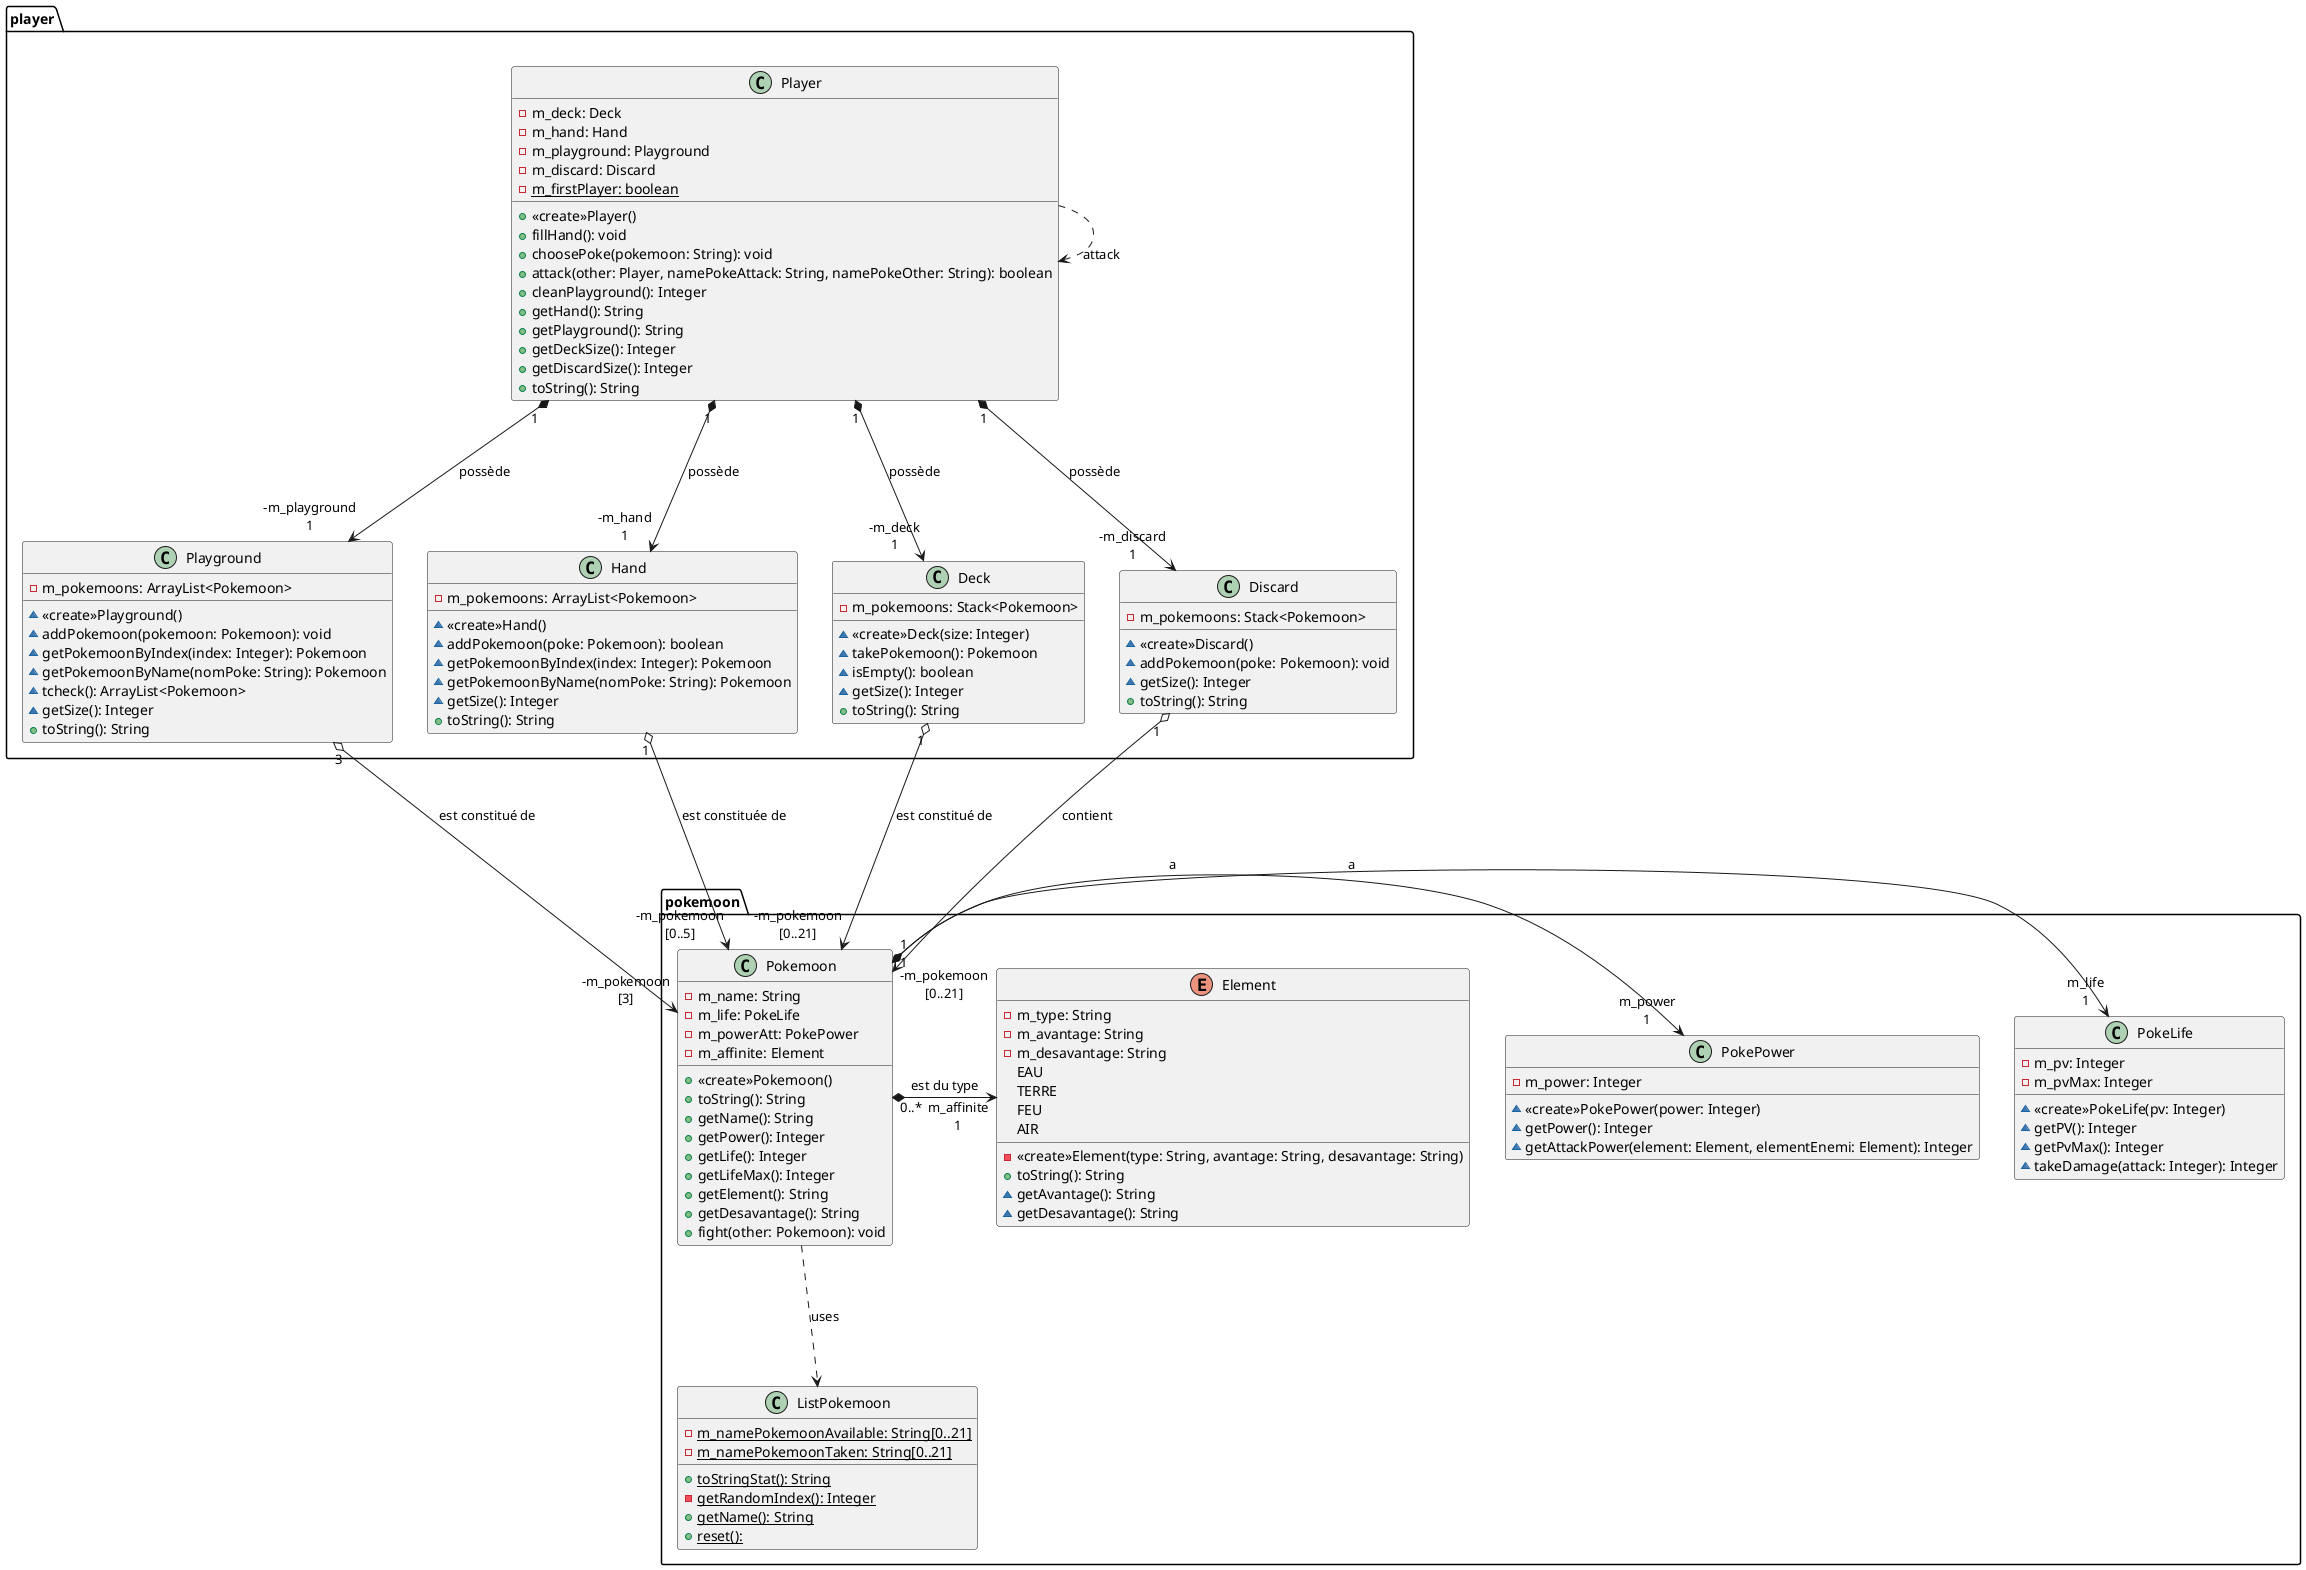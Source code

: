 @startuml

package player{

   class Player{
       -m_deck: Deck
       -m_hand: Hand
       -m_playground: Playground
       -m_discard: Discard
       -{static}m_firstPlayer: boolean
       +«create»Player()
       +fillHand(): void
       +choosePoke(pokemoon: String): void
       +attack(other: Player, namePokeAttack: String, namePokeOther: String): boolean
       +cleanPlayground(): Integer
       +getHand(): String
       +getPlayground(): String
       +getDeckSize(): Integer
       +getDiscardSize(): Integer
       +toString(): String
   }

   class Playground{
          -m_pokemoons: ArrayList<Pokemoon>
          ~«create»Playground()
          ~addPokemoon(pokemoon: Pokemoon): void
          ~getPokemoonByIndex(index: Integer): Pokemoon
          ~getPokemoonByName(nomPoke: String): Pokemoon
          ~tcheck(): ArrayList<Pokemoon>
          ~getSize(): Integer
          +toString(): String
   }

   class Hand{
       -m_pokemoons: ArrayList<Pokemoon>
       ~«create»Hand()
       ~addPokemoon(poke: Pokemoon): boolean
       ~getPokemoonByIndex(index: Integer): Pokemoon
       ~getPokemoonByName(nomPoke: String): Pokemoon
       ~getSize(): Integer
       +toString(): String
   }

   class Deck{
       -m_pokemoons: Stack<Pokemoon>
       ~«create»Deck(size: Integer)
       ~takePokemoon(): Pokemoon
       ~isEmpty(): boolean
       ~getSize(): Integer
       +toString(): String
   }

   class Discard{
       -m_pokemoons: Stack<Pokemoon>
       ~«create»Discard()
       ~addPokemoon(poke: Pokemoon): void
       ~getSize(): Integer
       +toString(): String
   }
}

package pokemoon{
    enum Element{
        -m_type: String
        -m_avantage: String
        -m_desavantage: String
        EAU
        TERRE
        FEU
        AIR
        -«create»Element(type: String, avantage: String, desavantage: String)
        +toString(): String
        ~getAvantage(): String
        ~getDesavantage(): String
    }

    class ListPokemoon{
        -{static}m_namePokemoonAvailable: String[0..21]
        -{static}m_namePokemoonTaken: String[0..21]
        +{static}toStringStat(): String
        -{static}getRandomIndex(): Integer
        +{static}getName(): String
        +{static}reset():
    }

    class PokeLife{
        -m_pv: Integer
        -m_pvMax: Integer
        ~«create»PokeLife(pv: Integer)
        ~getPV(): Integer
        ~getPvMax(): Integer
        ~takeDamage(attack: Integer): Integer
    }

    class PokePower{
        -m_power: Integer
        ~«create»PokePower(power: Integer)
        ~getPower(): Integer
        ~getAttackPower(element: Element, elementEnemi: Element): Integer
    }

    class Pokemoon{
        -m_name: String
        -m_life: PokeLife
        -m_powerAtt: PokePower
        -m_affinite: Element
        +«create»Pokemoon()
        +toString(): String
        +getName(): String
        +getPower(): Integer
        +getLife(): Integer
        +getLifeMax(): Integer
        +getElement(): String
        +getDesavantage(): String
        +fight(other: Pokemoon): void
    }

    Pokemoon "1" *-> "m_life\n1" PokeLife : a
    Pokemoon "1" *-> "m_power\n1" PokePower : a
    Pokemoon "0..*" *-> "m_affinite\n1" Element : est du type

}

Player -[dashed]-->"     attack"Player
Player "1" *---> "-m_deck\n1"Deck : possède
Player "1" *---> "-m_hand\n1" Hand : possède
Player "1" *---> "-m_discard\n1" Discard: possède
Player "1" *---> "-m_playground\n1"Playground : possède
Playground "3" o---> "-m_pokemoon\n[3]"Pokemoon : est constitué de
Pokemoon -[dashed]--> ListPokemoon : uses
Hand "1" o--->"-m_pokemoon\n[0..5]" Pokemoon : est constituée de
Deck "1" o---> "-m_pokemoon\n[0..21]"Pokemoon : est constitué de
Discard "1" o--->"-m_pokemoon\n[0..21]"Pokemoon: contient


@enduml